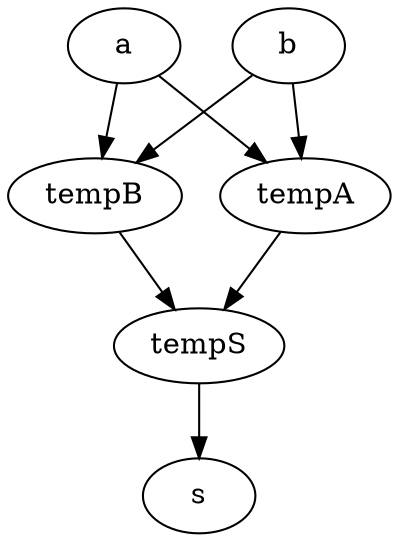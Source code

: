 strict digraph "" {
	a	[complexity=8,
		importance=0.616279034309,
		rank=0.0770348792887];
	tempB	[complexity=5,
		importance=0.523255684806,
		rank=0.104651136961];
	a -> tempB;
	tempA	[complexity=5,
		importance=0.523255684806,
		rank=0.104651136961];
	a -> tempA;
	tempS	[complexity=2,
		importance=0.383720590395,
		rank=0.191860295197];
	tempB -> tempS;
	tempA -> tempS;
	b	[complexity=8,
		importance=0.616279034309,
		rank=0.0770348792887];
	b -> tempB;
	b -> tempA;
	s	[complexity=0,
		importance=0.151162521776,
		rank=0.0];
	tempS -> s;
}

